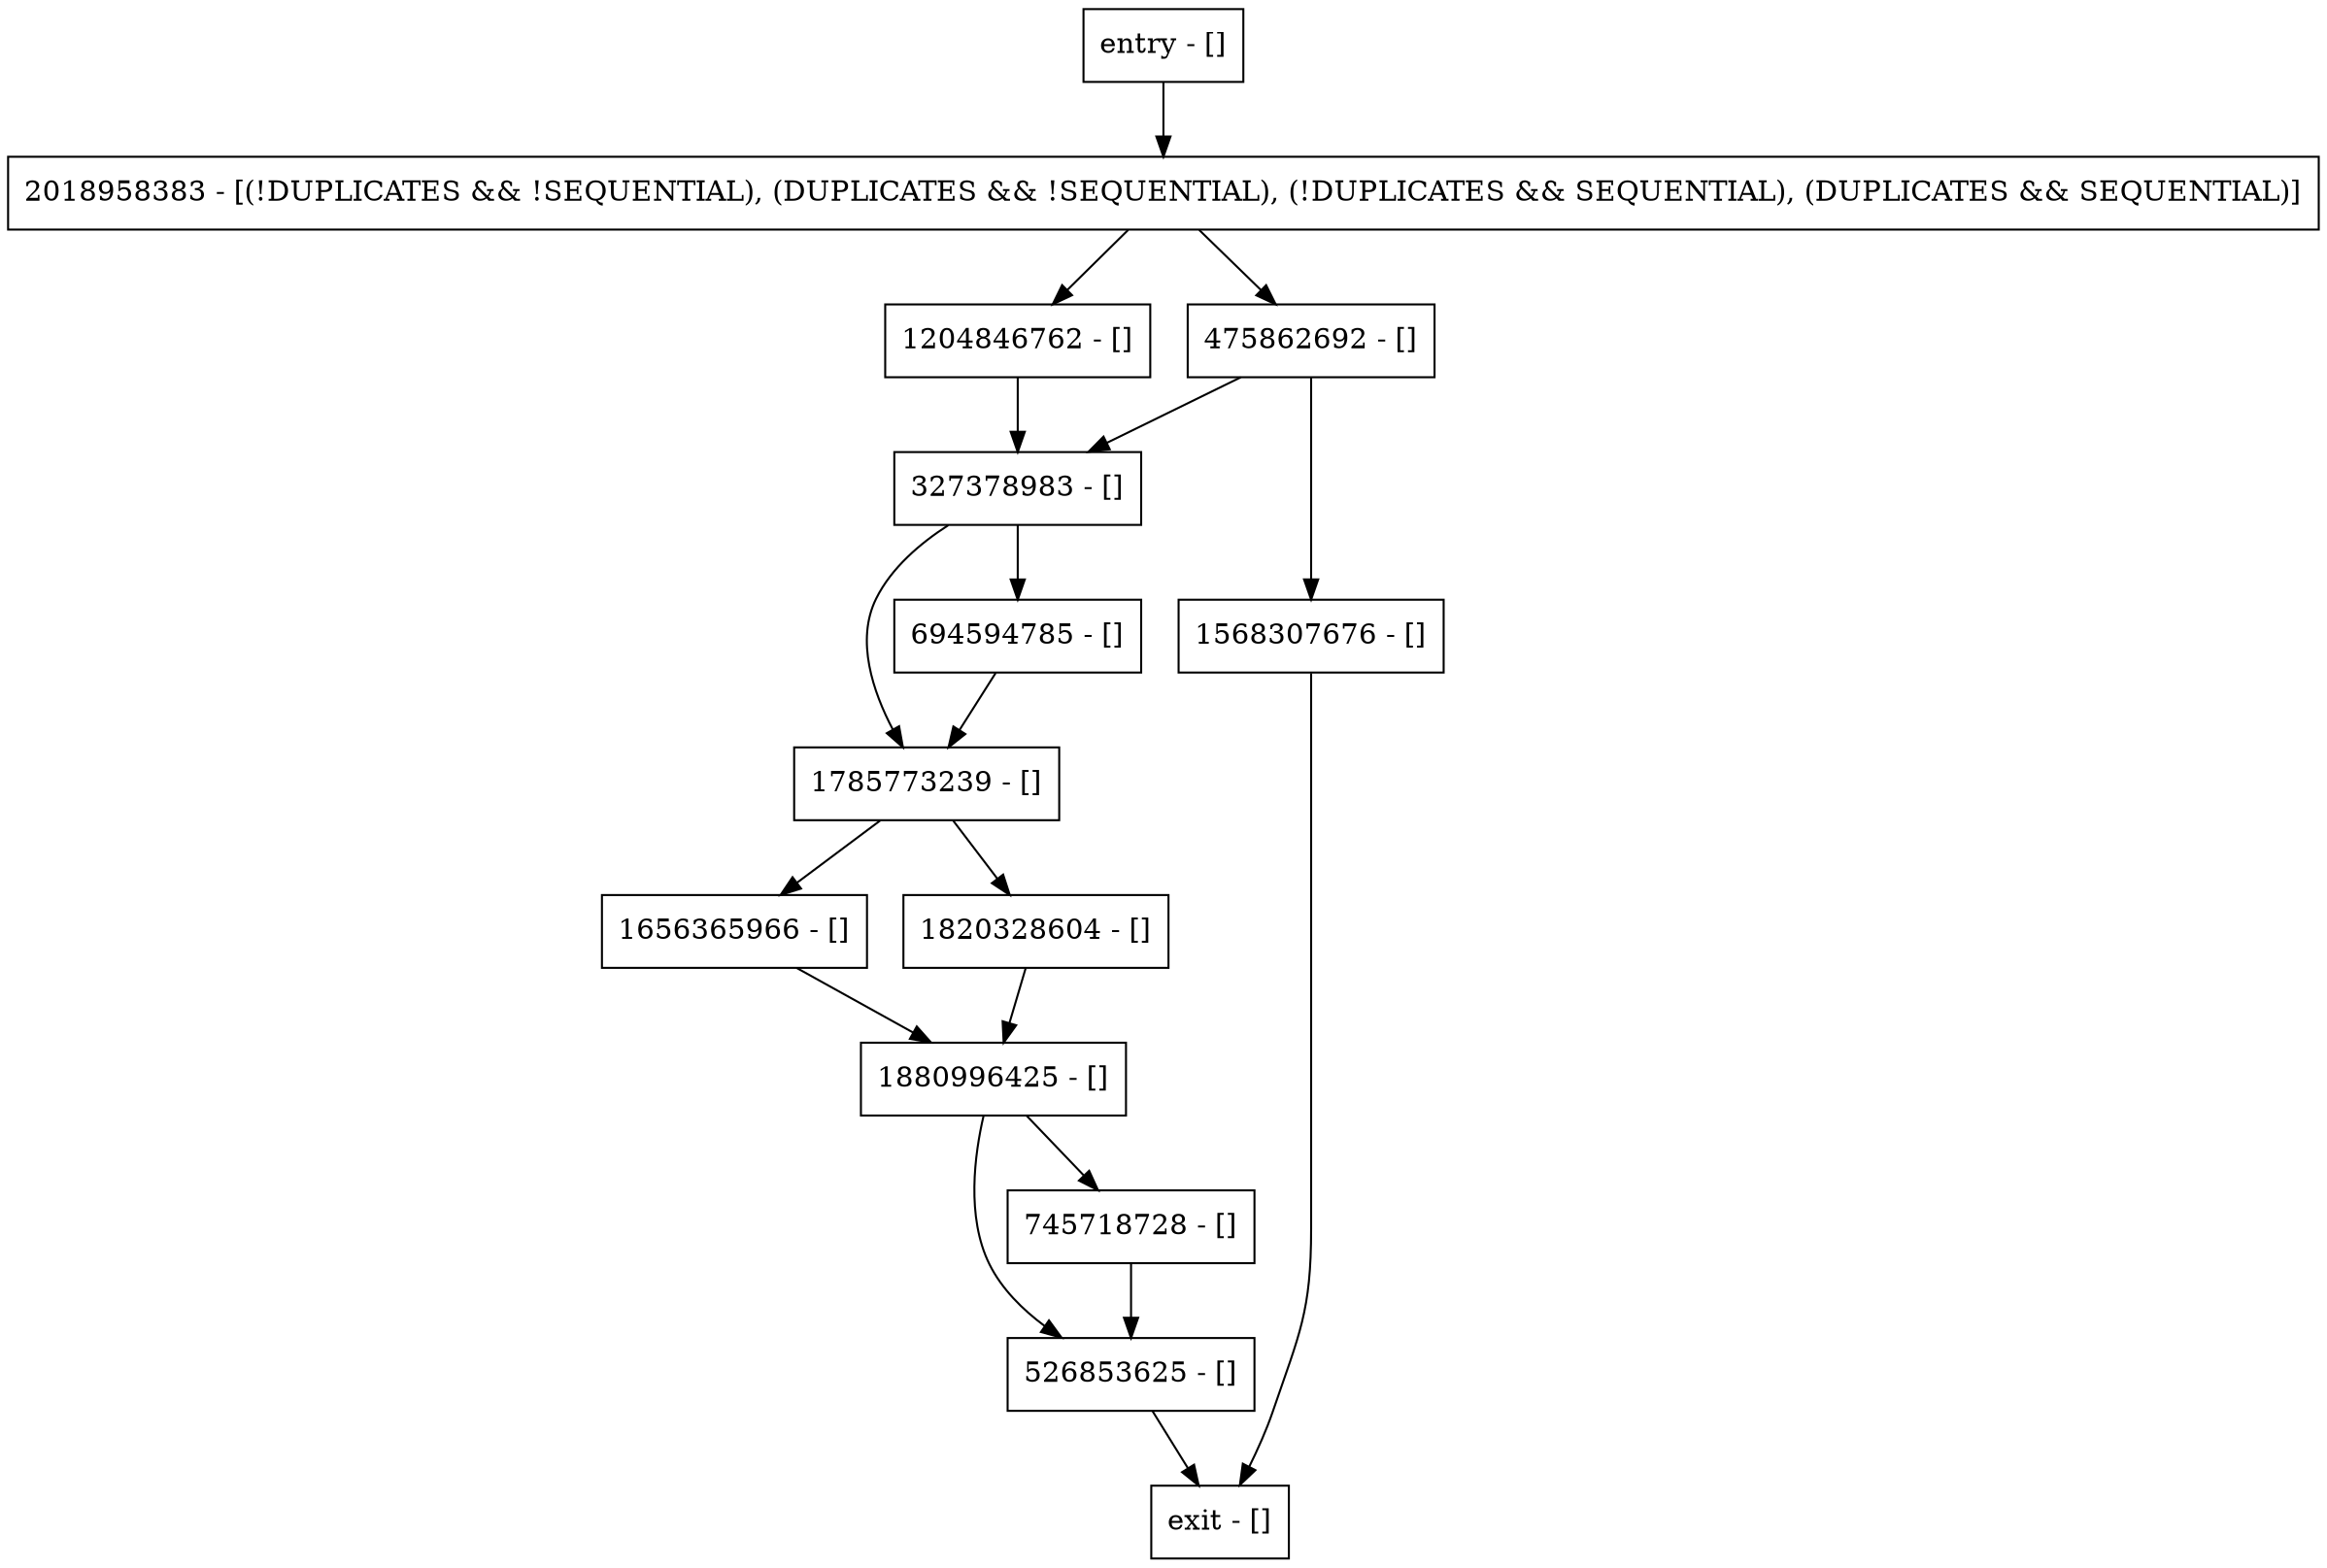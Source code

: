 digraph putInternal {
node [shape=record];
1785773239 [label="1785773239 - []"];
327378983 [label="327378983 - []"];
1656365966 [label="1656365966 - []"];
1820328604 [label="1820328604 - []"];
1204846762 [label="1204846762 - []"];
entry [label="entry - []"];
exit [label="exit - []"];
1880996425 [label="1880996425 - []"];
526853625 [label="526853625 - []"];
745718728 [label="745718728 - []"];
694594785 [label="694594785 - []"];
1568307676 [label="1568307676 - []"];
2018958383 [label="2018958383 - [(!DUPLICATES && !SEQUENTIAL), (DUPLICATES && !SEQUENTIAL), (!DUPLICATES && SEQUENTIAL), (DUPLICATES && SEQUENTIAL)]"];
475862692 [label="475862692 - []"];
entry;
exit;
1785773239 -> 1656365966;
1785773239 -> 1820328604;
327378983 -> 1785773239;
327378983 -> 694594785;
1656365966 -> 1880996425;
1820328604 -> 1880996425;
1204846762 -> 327378983;
entry -> 2018958383;
1880996425 -> 526853625;
1880996425 -> 745718728;
526853625 -> exit;
745718728 -> 526853625;
694594785 -> 1785773239;
1568307676 -> exit;
2018958383 -> 1204846762;
2018958383 -> 475862692;
475862692 -> 327378983;
475862692 -> 1568307676;
}
